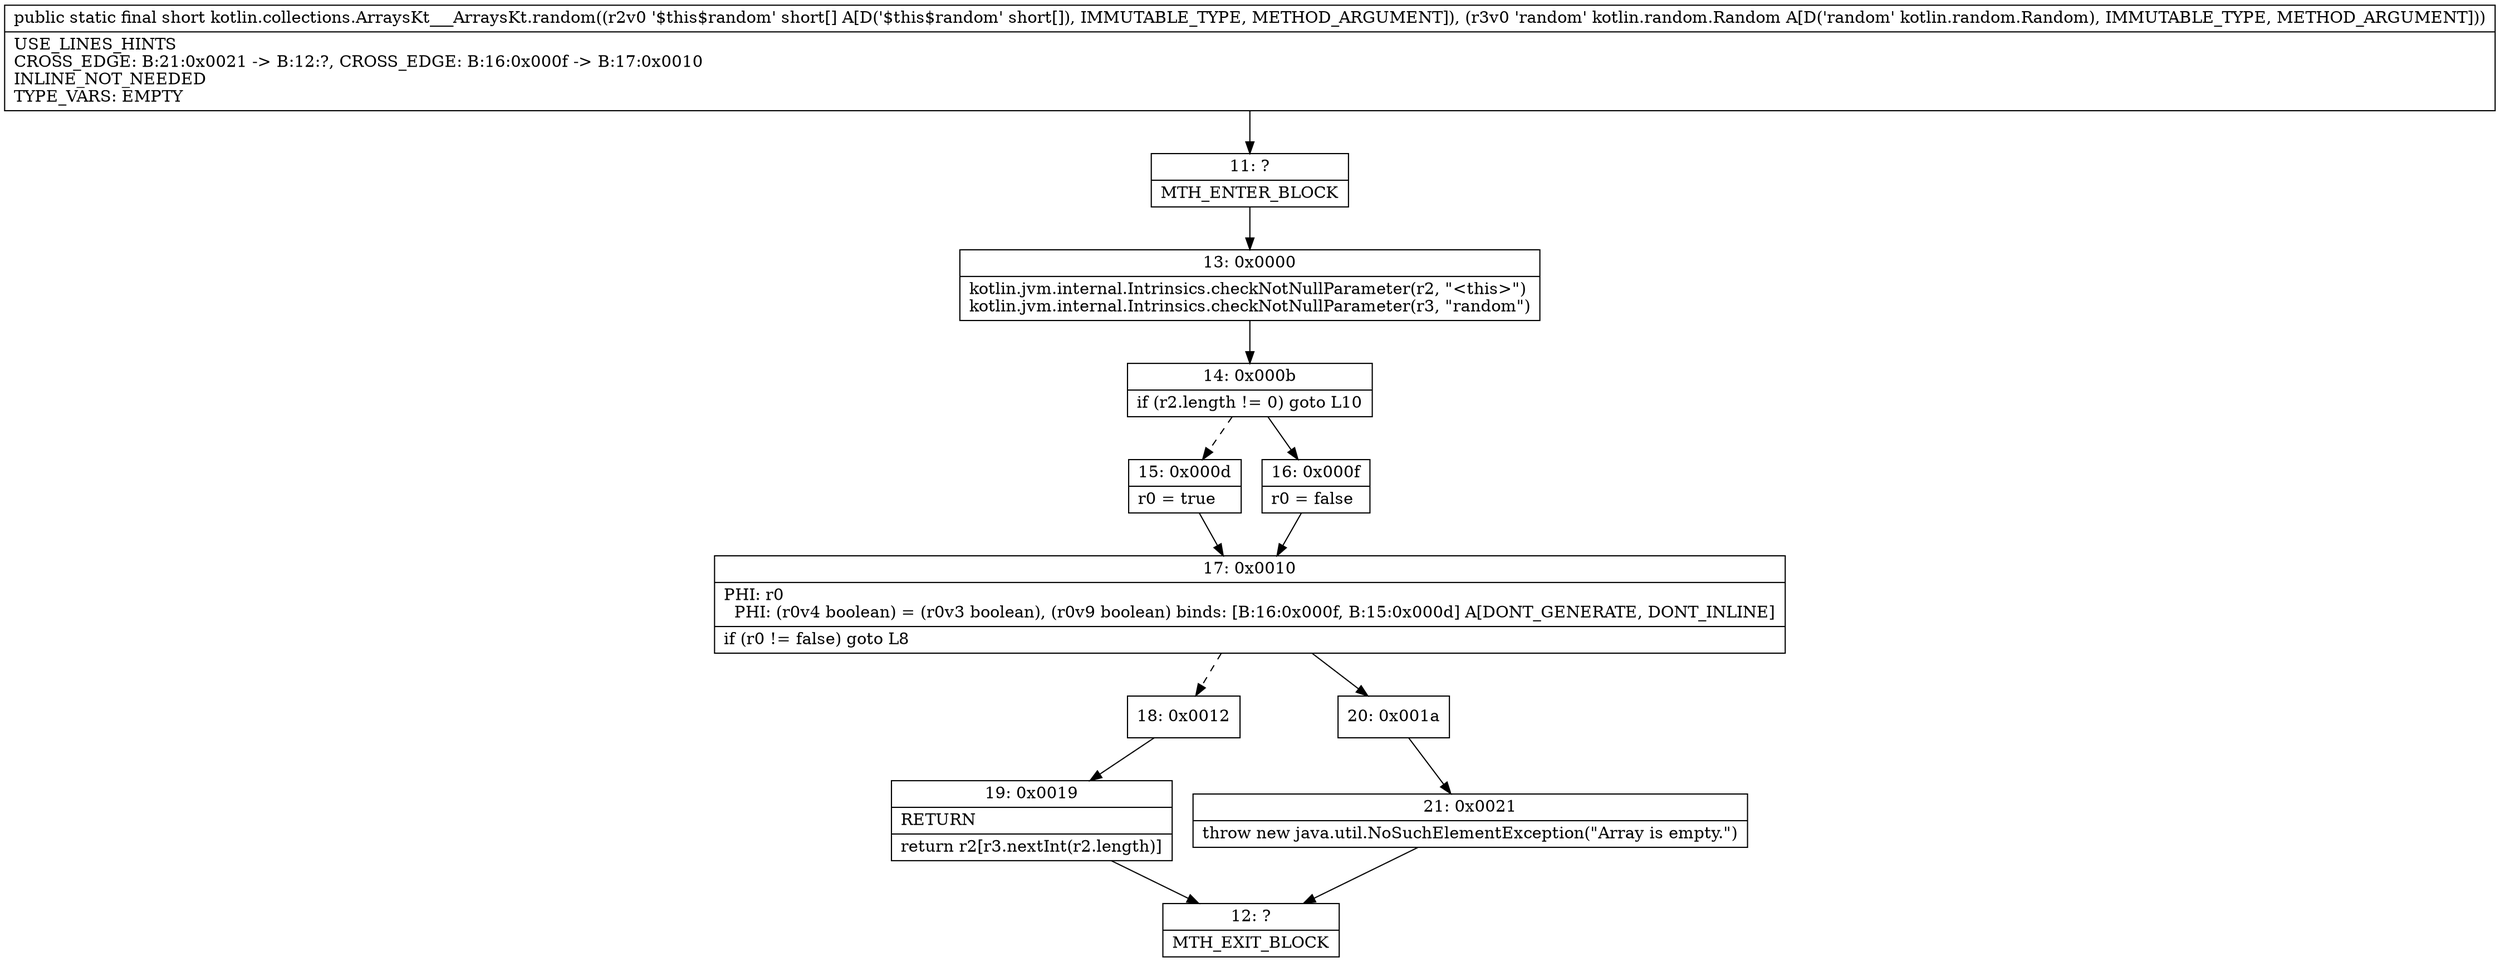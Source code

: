 digraph "CFG forkotlin.collections.ArraysKt___ArraysKt.random([SLkotlin\/random\/Random;)S" {
Node_11 [shape=record,label="{11\:\ ?|MTH_ENTER_BLOCK\l}"];
Node_13 [shape=record,label="{13\:\ 0x0000|kotlin.jvm.internal.Intrinsics.checkNotNullParameter(r2, \"\<this\>\")\lkotlin.jvm.internal.Intrinsics.checkNotNullParameter(r3, \"random\")\l}"];
Node_14 [shape=record,label="{14\:\ 0x000b|if (r2.length != 0) goto L10\l}"];
Node_15 [shape=record,label="{15\:\ 0x000d|r0 = true\l}"];
Node_17 [shape=record,label="{17\:\ 0x0010|PHI: r0 \l  PHI: (r0v4 boolean) = (r0v3 boolean), (r0v9 boolean) binds: [B:16:0x000f, B:15:0x000d] A[DONT_GENERATE, DONT_INLINE]\l|if (r0 != false) goto L8\l}"];
Node_18 [shape=record,label="{18\:\ 0x0012}"];
Node_19 [shape=record,label="{19\:\ 0x0019|RETURN\l|return r2[r3.nextInt(r2.length)]\l}"];
Node_12 [shape=record,label="{12\:\ ?|MTH_EXIT_BLOCK\l}"];
Node_20 [shape=record,label="{20\:\ 0x001a}"];
Node_21 [shape=record,label="{21\:\ 0x0021|throw new java.util.NoSuchElementException(\"Array is empty.\")\l}"];
Node_16 [shape=record,label="{16\:\ 0x000f|r0 = false\l}"];
MethodNode[shape=record,label="{public static final short kotlin.collections.ArraysKt___ArraysKt.random((r2v0 '$this$random' short[] A[D('$this$random' short[]), IMMUTABLE_TYPE, METHOD_ARGUMENT]), (r3v0 'random' kotlin.random.Random A[D('random' kotlin.random.Random), IMMUTABLE_TYPE, METHOD_ARGUMENT]))  | USE_LINES_HINTS\lCROSS_EDGE: B:21:0x0021 \-\> B:12:?, CROSS_EDGE: B:16:0x000f \-\> B:17:0x0010\lINLINE_NOT_NEEDED\lTYPE_VARS: EMPTY\l}"];
MethodNode -> Node_11;Node_11 -> Node_13;
Node_13 -> Node_14;
Node_14 -> Node_15[style=dashed];
Node_14 -> Node_16;
Node_15 -> Node_17;
Node_17 -> Node_18[style=dashed];
Node_17 -> Node_20;
Node_18 -> Node_19;
Node_19 -> Node_12;
Node_20 -> Node_21;
Node_21 -> Node_12;
Node_16 -> Node_17;
}


